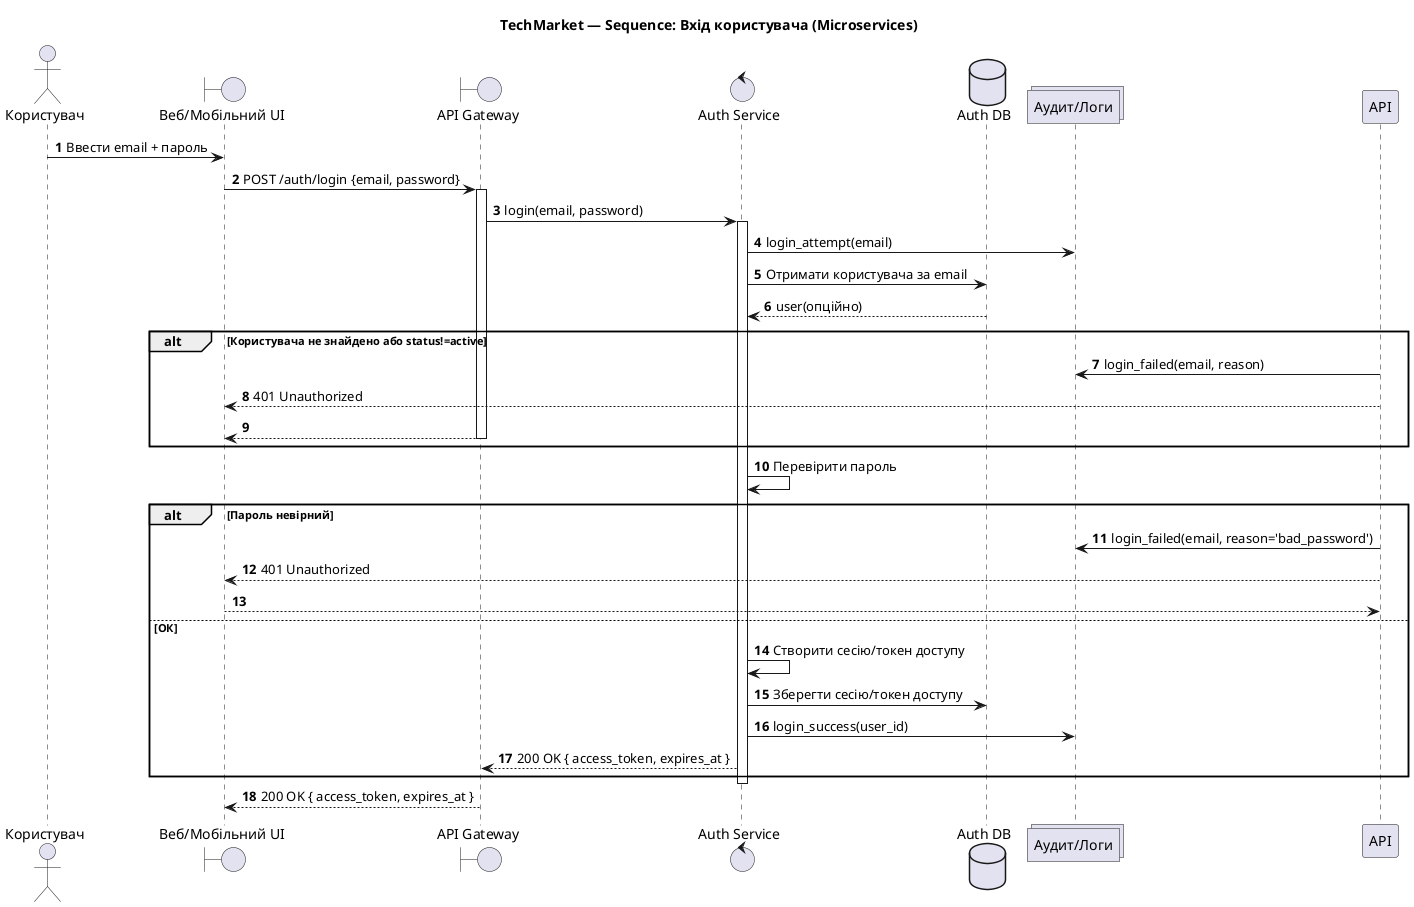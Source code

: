 @startuml TechMarket_Sequence_Auth_Login
title TechMarket — Sequence: Вхід користувача (Microservices)
autonumber

actor "Користувач" as User
boundary "Веб/Мобільний UI" as UI
boundary "API Gateway" as GW
control "Auth Service" as AUTH
database "Auth DB" as DB_AUTH
collections "Аудит/Логи" as LOG

User -> UI: Ввести email + пароль
UI -> GW: POST /auth/login {email, password}
activate GW
GW -> AUTH: login(email, password)
activate AUTH

AUTH -> LOG: login_attempt(email)
AUTH -> DB_AUTH: Отримати користувача за email
DB_AUTH --> AUTH: user(опційно)

alt Користувача не знайдено або status!=active
  API -> LOG: login_failed(email, reason)
  API --> UI: 401 Unauthorized
  deactivate API
  return
end

AUTH -> AUTH: Перевірити пароль
alt Пароль невірний
  API -> LOG: login_failed(email, reason='bad_password')
  API --> UI: 401 Unauthorized
  deactivate API
  return
else ОК
  AUTH -> AUTH: Створити сесію/токен доступу
  AUTH -> DB_AUTH: Зберегти сесію/токен доступу
  AUTH -> LOG: login_success(user_id)
  AUTH --> GW: 200 OK { access_token, expires_at }
end
deactivate AUTH
GW --> UI: 200 OK { access_token, expires_at }
deactivate GW

@enduml
